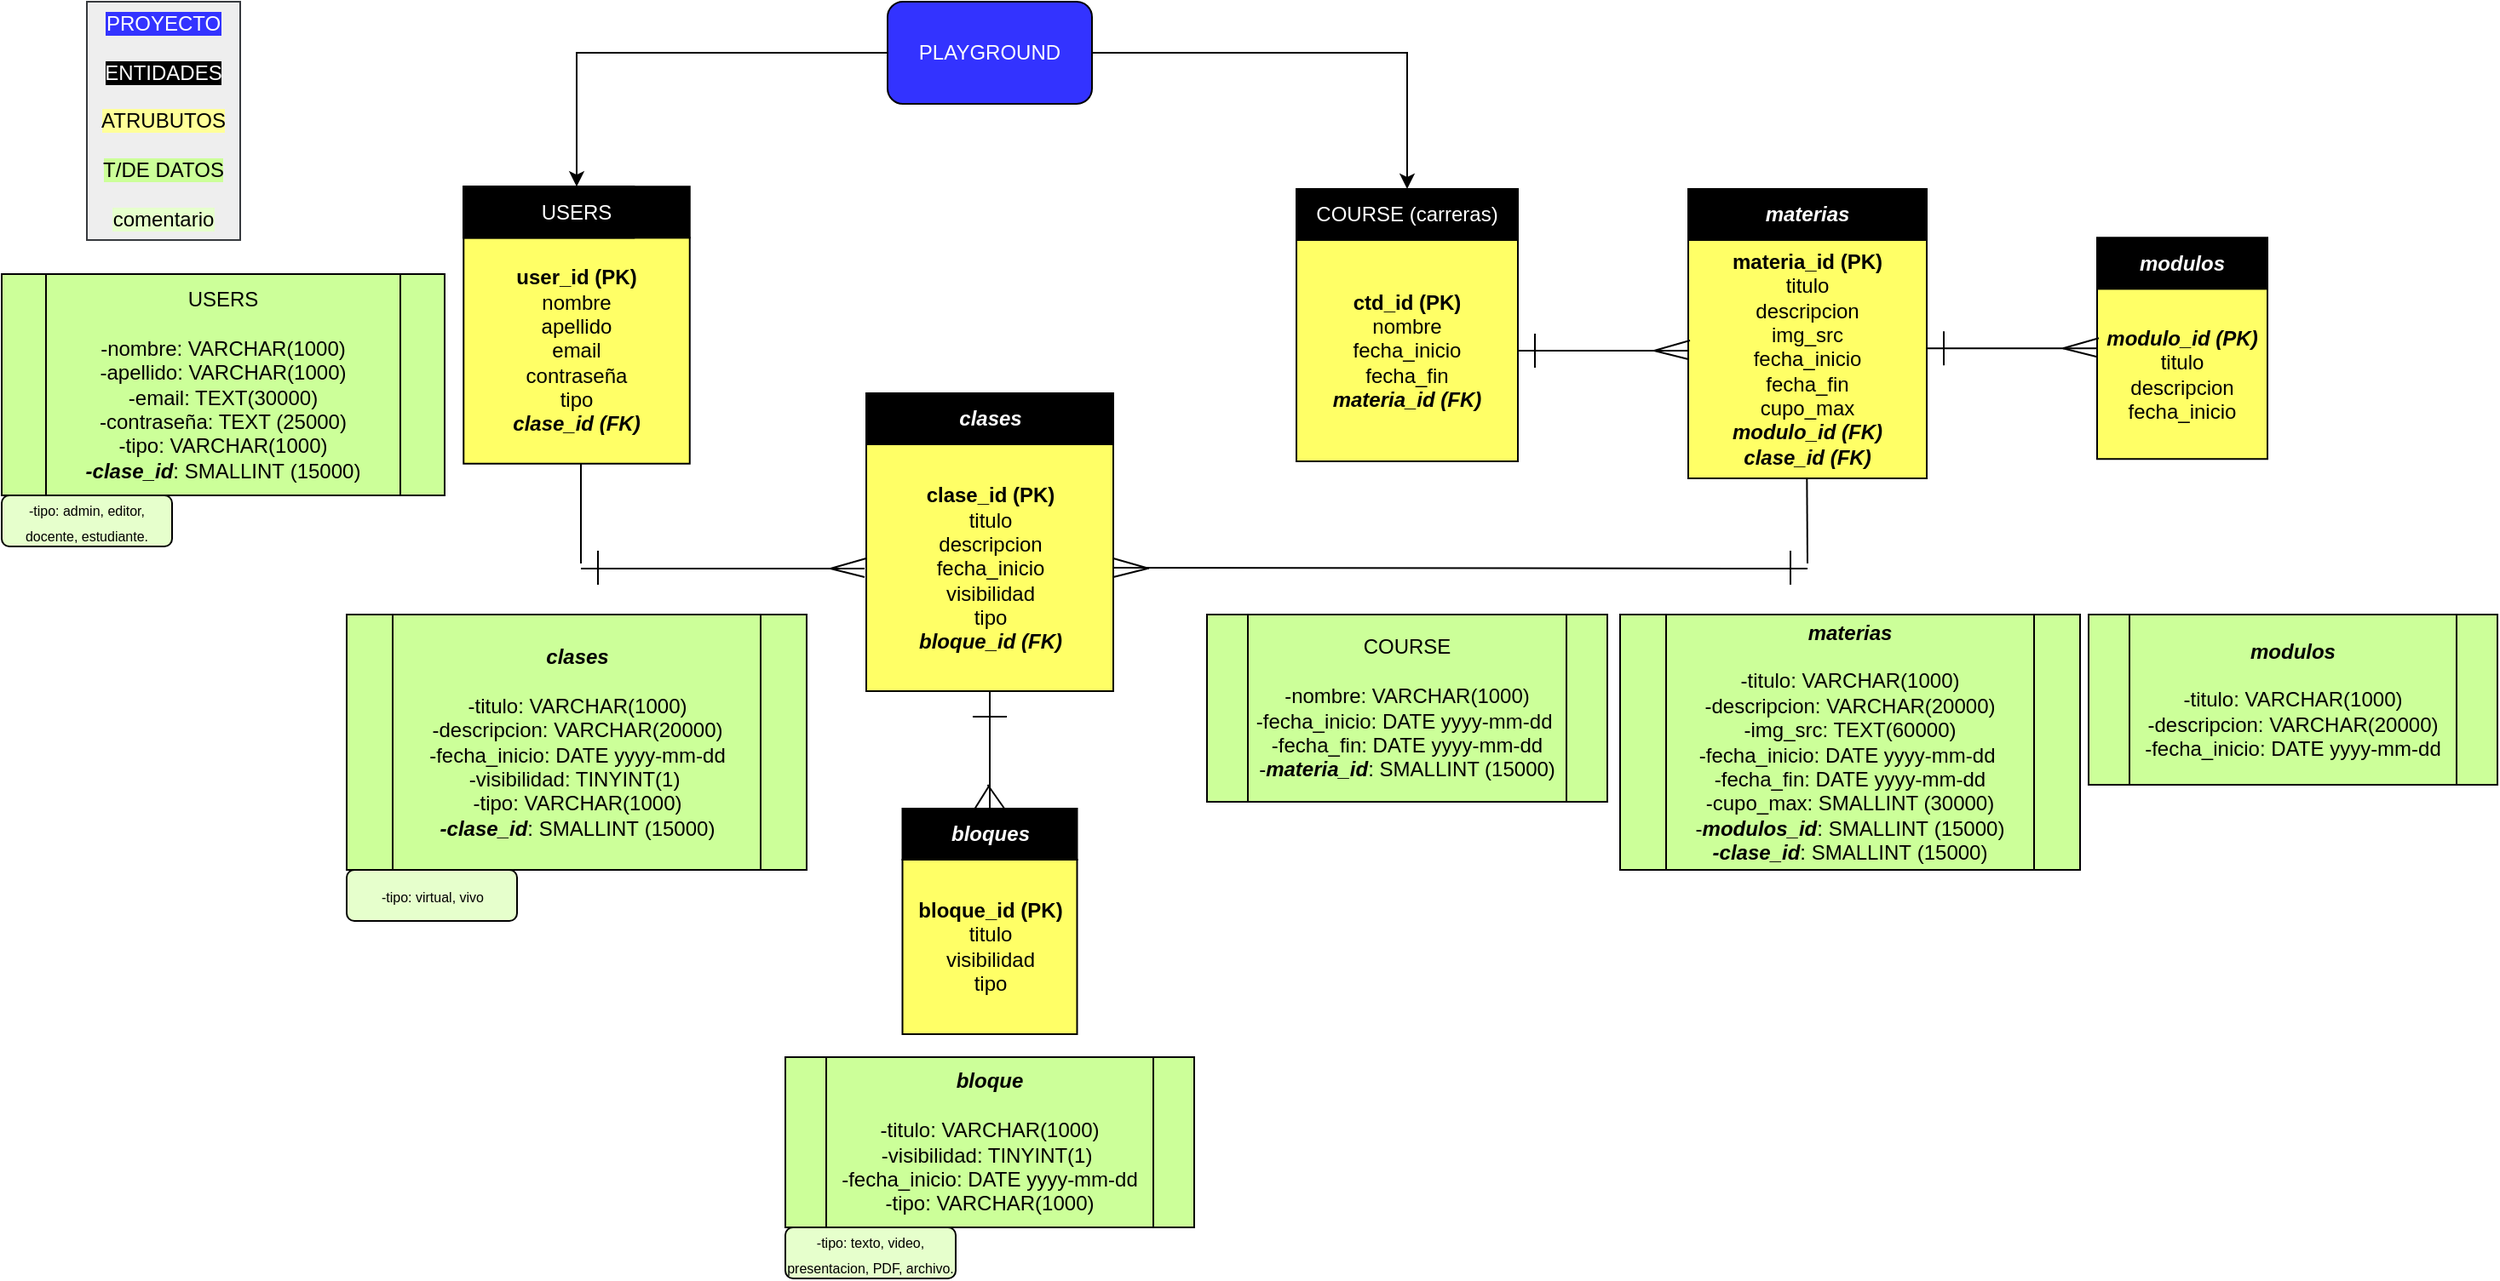 <mxfile version="21.3.2" type="device">
  <diagram id="R2lEEEUBdFMjLlhIrx00" name="Page-1">
    <mxGraphModel dx="2489" dy="946" grid="1" gridSize="10" guides="1" tooltips="1" connect="1" arrows="1" fold="1" page="1" pageScale="1" pageWidth="850" pageHeight="1100" math="0" shadow="0" extFonts="Permanent Marker^https://fonts.googleapis.com/css?family=Permanent+Marker">
      <root>
        <mxCell id="0" />
        <mxCell id="1" parent="0" />
        <mxCell id="lLJdgnJJoL9TD7sB1QLU-60" value="" style="endArrow=none;html=1;rounded=0;" edge="1" parent="1">
          <mxGeometry width="50" height="50" relative="1" as="geometry">
            <mxPoint x="550" y="486" as="sourcePoint" />
            <mxPoint x="538.75" y="470" as="targetPoint" />
          </mxGeometry>
        </mxCell>
        <mxCell id="lLJdgnJJoL9TD7sB1QLU-61" value="" style="endArrow=none;html=1;rounded=0;" edge="1" parent="1">
          <mxGeometry width="50" height="50" relative="1" as="geometry">
            <mxPoint x="530" y="486" as="sourcePoint" />
            <mxPoint x="540" y="470" as="targetPoint" />
          </mxGeometry>
        </mxCell>
        <mxCell id="xq6nGgoOThn_Jq3hT99E-76" style="edgeStyle=orthogonalEdgeStyle;rounded=0;orthogonalLoop=1;jettySize=auto;html=1;entryX=0.5;entryY=0;entryDx=0;entryDy=0;" parent="1" source="xq6nGgoOThn_Jq3hT99E-3" target="b5GPZ_7nPMZYBc7M1eJh-21" edge="1">
          <mxGeometry relative="1" as="geometry">
            <mxPoint x="310" y="100" as="targetPoint" />
          </mxGeometry>
        </mxCell>
        <mxCell id="xq6nGgoOThn_Jq3hT99E-77" style="edgeStyle=orthogonalEdgeStyle;rounded=0;orthogonalLoop=1;jettySize=auto;html=1;entryX=0.5;entryY=0;entryDx=0;entryDy=0;" parent="1" source="xq6nGgoOThn_Jq3hT99E-3" target="b5GPZ_7nPMZYBc7M1eJh-25" edge="1">
          <mxGeometry relative="1" as="geometry">
            <mxPoint x="770" y="100" as="targetPoint" />
          </mxGeometry>
        </mxCell>
        <mxCell id="xq6nGgoOThn_Jq3hT99E-3" value="&lt;font color=&quot;#ffffff&quot;&gt;PLAYGROUND&lt;/font&gt;" style="rounded=1;whiteSpace=wrap;html=1;fillColor=#3333FF;" parent="1" vertex="1">
          <mxGeometry x="480" y="10" width="120" height="60" as="geometry" />
        </mxCell>
        <mxCell id="b5GPZ_7nPMZYBc7M1eJh-7" style="edgeStyle=orthogonalEdgeStyle;rounded=0;orthogonalLoop=1;jettySize=auto;html=1;" parent="1" target="xq6nGgoOThn_Jq3hT99E-103" edge="1">
          <mxGeometry relative="1" as="geometry">
            <mxPoint x="795" y="150" as="sourcePoint" />
          </mxGeometry>
        </mxCell>
        <mxCell id="xq6nGgoOThn_Jq3hT99E-90" value="&lt;b&gt;user_id (PK)&lt;br&gt;&lt;/b&gt;nombre&lt;br&gt;apellido&lt;br&gt;email&lt;br&gt;contraseña&lt;br&gt;tipo&lt;br&gt;&lt;i&gt;&lt;b&gt;clase_id (FK)&lt;/b&gt;&lt;/i&gt;" style="whiteSpace=wrap;html=1;aspect=fixed;fillColor=#FFFF66;" parent="1" vertex="1">
          <mxGeometry x="231.13" y="148.62" width="132.75" height="132.75" as="geometry" />
        </mxCell>
        <mxCell id="xq6nGgoOThn_Jq3hT99E-91" value="EDITORES" style="rounded=0;whiteSpace=wrap;html=1;" parent="1" vertex="1">
          <mxGeometry x="231.13" y="118.62" width="100" height="30" as="geometry" />
        </mxCell>
        <mxCell id="xq6nGgoOThn_Jq3hT99E-103" value="&lt;b&gt;ctd_id (PK)&lt;/b&gt;&lt;br&gt;nombre&lt;br&gt;fecha_inicio&lt;br&gt;fecha_fin&lt;br&gt;&lt;b&gt;&lt;i&gt;materia_id (FK)&lt;/i&gt;&lt;/b&gt;" style="whiteSpace=wrap;html=1;aspect=fixed;fillColor=#FFFF66;" parent="1" vertex="1">
          <mxGeometry x="720" y="150" width="130" height="130" as="geometry" />
        </mxCell>
        <mxCell id="xq6nGgoOThn_Jq3hT99E-107" value="&lt;b&gt;materia_id (PK)&lt;/b&gt;&lt;br&gt;titulo&lt;br&gt;descripcion&lt;br&gt;img_src&lt;br&gt;fecha_inicio&lt;br&gt;fecha_fin&lt;br&gt;cupo_max&lt;br&gt;&lt;b&gt;&lt;i&gt;modulo_id (FK)&lt;br&gt;clase_id (FK)&lt;br&gt;&lt;/i&gt;&lt;/b&gt;" style="whiteSpace=wrap;html=1;aspect=fixed;fillColor=#FFFF66;" parent="1" vertex="1">
          <mxGeometry x="950" y="150" width="140" height="140" as="geometry" />
        </mxCell>
        <mxCell id="xq6nGgoOThn_Jq3hT99E-113" value="&lt;i&gt;&lt;b&gt;modulo_id (PK)&lt;/b&gt;&lt;/i&gt;&lt;br&gt;titulo&lt;br&gt;descripcion&lt;br&gt;fecha_inicio" style="whiteSpace=wrap;html=1;aspect=fixed;fillColor=#FFFF66;" parent="1" vertex="1">
          <mxGeometry x="1190" y="178.62" width="100" height="100" as="geometry" />
        </mxCell>
        <mxCell id="b5GPZ_7nPMZYBc7M1eJh-5" value="USERS&lt;br&gt;&lt;br&gt;-nombre: VARCHAR(1000)&lt;br&gt;-apellido: VARCHAR(1000)&lt;br&gt;-email: TEXT(30000)&lt;br&gt;-contraseña: TEXT (25000)&lt;br&gt;-tipo: VARCHAR(1000)&lt;br&gt;&lt;i style=&quot;border-color: var(--border-color);&quot;&gt;&lt;b style=&quot;border-color: var(--border-color);&quot;&gt;-clase&lt;/b&gt;&lt;/i&gt;&lt;i style=&quot;border-color: var(--border-color); font-weight: bold;&quot;&gt;_id&lt;/i&gt;: SMALLINT&amp;nbsp;(15000)" style="shape=process;whiteSpace=wrap;html=1;backgroundOutline=1;fillColor=#CCFF99;" parent="1" vertex="1">
          <mxGeometry x="-40" y="170" width="260" height="130" as="geometry" />
        </mxCell>
        <mxCell id="b5GPZ_7nPMZYBc7M1eJh-6" value="COURSE&lt;br&gt;&lt;br&gt;-nombre: VARCHAR(1000)&lt;br&gt;-fecha_inicio: DATE yyyy-mm-dd&amp;nbsp;&lt;br&gt;-fecha_fin: DATE yyyy-mm-dd&lt;br&gt;-&lt;i&gt;&lt;b&gt;materia_id&lt;/b&gt;&lt;/i&gt;: SMALLINT (15000)" style="shape=process;whiteSpace=wrap;html=1;backgroundOutline=1;fillColor=#CCFF99;" parent="1" vertex="1">
          <mxGeometry x="667.5" y="370" width="235" height="110" as="geometry" />
        </mxCell>
        <mxCell id="b5GPZ_7nPMZYBc7M1eJh-11" value="&lt;i style=&quot;background-color: initial;&quot;&gt;&lt;b&gt;materias&lt;/b&gt;&lt;/i&gt;&lt;br&gt;&lt;br&gt;&lt;span style=&quot;background-color: initial;&quot;&gt;-titulo: VARCHAR(1000)&lt;/span&gt;&lt;br&gt;&lt;span style=&quot;background-color: initial;&quot;&gt;-descripcion: VARCHAR(20000)&lt;/span&gt;&lt;br&gt;&lt;span style=&quot;background-color: initial;&quot;&gt;-img_src: TEXT(60000)&lt;/span&gt;&lt;br&gt;&lt;span style=&quot;background-color: initial;&quot;&gt;-fecha_inicio: DATE yyyy-mm-dd&amp;nbsp;&lt;/span&gt;&lt;br&gt;&lt;span style=&quot;background-color: initial;&quot;&gt;-fecha_fin: DATE yyyy-mm-dd&lt;/span&gt;&lt;br&gt;&lt;span style=&quot;background-color: initial;&quot;&gt;-cupo_max: SMALLINT (30000)&lt;/span&gt;&lt;br&gt;&lt;span style=&quot;background-color: initial;&quot;&gt;-&lt;/span&gt;&lt;i style=&quot;background-color: initial; font-weight: bold;&quot;&gt;modulos_id&lt;/i&gt;&lt;span style=&quot;background-color: initial;&quot;&gt;:&amp;nbsp;&lt;/span&gt;SMALLINT&amp;nbsp;(15000)&lt;br&gt;&lt;i style=&quot;background-color: initial;&quot;&gt;&lt;b&gt;-clase&lt;/b&gt;&lt;/i&gt;&lt;i style=&quot;background-color: initial; border-color: var(--border-color); font-weight: bold;&quot;&gt;_id&lt;/i&gt;&lt;span style=&quot;background-color: initial;&quot;&gt;:&amp;nbsp;&lt;/span&gt;SMALLINT&amp;nbsp;(15000)" style="shape=process;whiteSpace=wrap;html=1;backgroundOutline=1;fillColor=#CCFF99;" parent="1" vertex="1">
          <mxGeometry x="910" y="370" width="270" height="150" as="geometry" />
        </mxCell>
        <mxCell id="b5GPZ_7nPMZYBc7M1eJh-13" value="&lt;b&gt;&lt;i&gt;modulos&lt;/i&gt;&lt;/b&gt;&lt;br&gt;&lt;br&gt;-titulo: VARCHAR(1000)&lt;br&gt;-descripcion: VARCHAR(20000)&lt;br&gt;-fecha_inicio: DATE yyyy-mm-dd" style="shape=process;whiteSpace=wrap;html=1;backgroundOutline=1;fillColor=#CCFF99;" parent="1" vertex="1">
          <mxGeometry x="1185" y="370" width="240" height="100" as="geometry" />
        </mxCell>
        <mxCell id="b5GPZ_7nPMZYBc7M1eJh-14" value="&lt;b&gt;&lt;i&gt;&lt;font color=&quot;#ffffff&quot;&gt;modulos&lt;/font&gt;&lt;/i&gt;&lt;/b&gt;" style="rounded=0;whiteSpace=wrap;html=1;fillColor=#000000;" parent="1" vertex="1">
          <mxGeometry x="1190" y="148.62" width="100" height="30" as="geometry" />
        </mxCell>
        <mxCell id="b5GPZ_7nPMZYBc7M1eJh-15" value="&lt;b&gt;&lt;i&gt;&lt;font color=&quot;#ffffff&quot;&gt;materias&lt;/font&gt;&lt;/i&gt;&lt;/b&gt;" style="rounded=0;whiteSpace=wrap;html=1;fillColor=#000000;" parent="1" vertex="1">
          <mxGeometry x="950" y="120" width="140" height="30" as="geometry" />
        </mxCell>
        <mxCell id="b5GPZ_7nPMZYBc7M1eJh-19" value="EDITORES" style="rounded=0;whiteSpace=wrap;html=1;" parent="1" vertex="1">
          <mxGeometry x="231.13" y="118.62" width="100" height="30" as="geometry" />
        </mxCell>
        <mxCell id="b5GPZ_7nPMZYBc7M1eJh-21" value="&lt;font style=&quot;background-color: rgb(0, 0, 0);&quot; color=&quot;#ffffff&quot;&gt;USERS&lt;/font&gt;" style="rounded=0;whiteSpace=wrap;html=1;fillColor=#000000;" parent="1" vertex="1">
          <mxGeometry x="231.13" y="118.62" width="132.75" height="30" as="geometry" />
        </mxCell>
        <mxCell id="b5GPZ_7nPMZYBc7M1eJh-25" value="&lt;font color=&quot;#ffffff&quot;&gt;COURSE (carreras)&lt;/font&gt;" style="rounded=0;whiteSpace=wrap;html=1;fillColor=#000000;" parent="1" vertex="1">
          <mxGeometry x="720" y="120" width="130" height="30" as="geometry" />
        </mxCell>
        <mxCell id="b5GPZ_7nPMZYBc7M1eJh-26" value="&lt;span style=&quot;background-color: rgb(51, 51, 255);&quot;&gt;&lt;font color=&quot;#ffffff&quot;&gt;PROYECTO&lt;br&gt;&lt;/font&gt;&lt;/span&gt;&lt;br&gt;&lt;span style=&quot;background-color: rgb(0, 0, 0);&quot;&gt;&lt;font color=&quot;#ffffff&quot;&gt;ENTIDADES&lt;br&gt;&lt;/font&gt;&lt;/span&gt;&lt;br&gt;&lt;span style=&quot;background-color: rgb(255, 255, 153);&quot;&gt;ATRUBUTOS&lt;br&gt;&lt;/span&gt;&lt;br&gt;&lt;span style=&quot;background-color: rgb(204, 255, 153);&quot;&gt;T/DE DATOS&lt;/span&gt;&lt;br&gt;&lt;br&gt;&lt;span style=&quot;background-color: rgb(230, 255, 204);&quot;&gt;comentario&lt;/span&gt;" style="rounded=0;whiteSpace=wrap;html=1;fillColor=#eeeeee;strokeColor=#36393d;" parent="1" vertex="1">
          <mxGeometry x="10" y="10" width="90" height="140" as="geometry" />
        </mxCell>
        <mxCell id="b5GPZ_7nPMZYBc7M1eJh-29" value="&lt;span style=&quot;font-size: 8px;&quot;&gt;-tipo: admin, editor, docente, estudiante.&lt;/span&gt;" style="rounded=1;whiteSpace=wrap;html=1;fillColor=#E6FFCC;" parent="1" vertex="1">
          <mxGeometry x="-40" y="300" width="100" height="30" as="geometry" />
        </mxCell>
        <mxCell id="lLJdgnJJoL9TD7sB1QLU-13" value="" style="endArrow=none;html=1;rounded=0;entryX=0;entryY=0.5;entryDx=0;entryDy=0;exitX=1;exitY=0.5;exitDx=0;exitDy=0;" edge="1" parent="1">
          <mxGeometry width="50" height="50" relative="1" as="geometry">
            <mxPoint x="1090" y="213.62" as="sourcePoint" />
            <mxPoint x="1190" y="213.62" as="targetPoint" />
          </mxGeometry>
        </mxCell>
        <mxCell id="lLJdgnJJoL9TD7sB1QLU-14" value="" style="endArrow=none;html=1;rounded=0;entryX=0.006;entryY=0.452;entryDx=0;entryDy=0;entryPerimeter=0;" edge="1" parent="1">
          <mxGeometry width="50" height="50" relative="1" as="geometry">
            <mxPoint x="1170" y="213.62" as="sourcePoint" />
            <mxPoint x="1191" y="207.62" as="targetPoint" />
          </mxGeometry>
        </mxCell>
        <mxCell id="lLJdgnJJoL9TD7sB1QLU-15" value="" style="endArrow=none;html=1;rounded=0;" edge="1" parent="1">
          <mxGeometry width="50" height="50" relative="1" as="geometry">
            <mxPoint x="1170" y="213.62" as="sourcePoint" />
            <mxPoint x="1190" y="218.62" as="targetPoint" />
          </mxGeometry>
        </mxCell>
        <mxCell id="lLJdgnJJoL9TD7sB1QLU-16" value="" style="endArrow=none;html=1;rounded=0;" edge="1" parent="1">
          <mxGeometry width="50" height="50" relative="1" as="geometry">
            <mxPoint x="1100" y="203.62" as="sourcePoint" />
            <mxPoint x="1100" y="223.62" as="targetPoint" />
            <Array as="points" />
          </mxGeometry>
        </mxCell>
        <mxCell id="lLJdgnJJoL9TD7sB1QLU-17" style="edgeStyle=orthogonalEdgeStyle;rounded=0;orthogonalLoop=1;jettySize=auto;html=1;" edge="1" parent="1" target="lLJdgnJJoL9TD7sB1QLU-18">
          <mxGeometry relative="1" as="geometry">
            <mxPoint x="542.5" y="270" as="sourcePoint" />
          </mxGeometry>
        </mxCell>
        <mxCell id="lLJdgnJJoL9TD7sB1QLU-18" value="&lt;b&gt;clase_id (PK)&lt;/b&gt;&lt;br&gt;titulo&lt;br&gt;descripcion&lt;br&gt;fecha_inicio&lt;br&gt;visibilidad&lt;br&gt;tipo&lt;br&gt;&lt;b&gt;&lt;i&gt;bloque_id (FK)&lt;/i&gt;&lt;/b&gt;" style="whiteSpace=wrap;html=1;aspect=fixed;fillColor=#FFFF66;" vertex="1" parent="1">
          <mxGeometry x="467.5" y="270" width="145" height="145" as="geometry" />
        </mxCell>
        <mxCell id="lLJdgnJJoL9TD7sB1QLU-19" value="&lt;font color=&quot;#ffffff&quot;&gt;&lt;i&gt;&lt;b&gt;clases&lt;/b&gt;&lt;/i&gt;&lt;/font&gt;" style="rounded=0;whiteSpace=wrap;html=1;fillColor=#000000;" vertex="1" parent="1">
          <mxGeometry x="467.5" y="240" width="145" height="30" as="geometry" />
        </mxCell>
        <mxCell id="lLJdgnJJoL9TD7sB1QLU-27" value="" style="endArrow=none;html=1;rounded=0;entryX=0;entryY=0.5;entryDx=0;entryDy=0;exitX=1;exitY=0.5;exitDx=0;exitDy=0;" edge="1" parent="1">
          <mxGeometry width="50" height="50" relative="1" as="geometry">
            <mxPoint x="850" y="215" as="sourcePoint" />
            <mxPoint x="950" y="215" as="targetPoint" />
          </mxGeometry>
        </mxCell>
        <mxCell id="lLJdgnJJoL9TD7sB1QLU-28" value="" style="endArrow=none;html=1;rounded=0;entryX=0.006;entryY=0.452;entryDx=0;entryDy=0;entryPerimeter=0;" edge="1" parent="1">
          <mxGeometry width="50" height="50" relative="1" as="geometry">
            <mxPoint x="930" y="215" as="sourcePoint" />
            <mxPoint x="951" y="209" as="targetPoint" />
          </mxGeometry>
        </mxCell>
        <mxCell id="lLJdgnJJoL9TD7sB1QLU-29" value="" style="endArrow=none;html=1;rounded=0;" edge="1" parent="1">
          <mxGeometry width="50" height="50" relative="1" as="geometry">
            <mxPoint x="930" y="215" as="sourcePoint" />
            <mxPoint x="950" y="220" as="targetPoint" />
          </mxGeometry>
        </mxCell>
        <mxCell id="lLJdgnJJoL9TD7sB1QLU-30" value="" style="endArrow=none;html=1;rounded=0;" edge="1" parent="1">
          <mxGeometry width="50" height="50" relative="1" as="geometry">
            <mxPoint x="860" y="205" as="sourcePoint" />
            <mxPoint x="860" y="225" as="targetPoint" />
            <Array as="points" />
          </mxGeometry>
        </mxCell>
        <mxCell id="lLJdgnJJoL9TD7sB1QLU-32" value="" style="endArrow=none;html=1;rounded=0;" edge="1" parent="1">
          <mxGeometry width="50" height="50" relative="1" as="geometry">
            <mxPoint x="300" y="340" as="sourcePoint" />
            <mxPoint x="300" y="281.37" as="targetPoint" />
          </mxGeometry>
        </mxCell>
        <mxCell id="lLJdgnJJoL9TD7sB1QLU-33" value="" style="endArrow=none;html=1;rounded=0;entryX=0;entryY=0.5;entryDx=0;entryDy=0;" edge="1" parent="1">
          <mxGeometry width="50" height="50" relative="1" as="geometry">
            <mxPoint x="300" y="343" as="sourcePoint" />
            <mxPoint x="466.5" y="343" as="targetPoint" />
          </mxGeometry>
        </mxCell>
        <mxCell id="lLJdgnJJoL9TD7sB1QLU-34" value="" style="endArrow=none;html=1;rounded=0;entryX=0.006;entryY=0.452;entryDx=0;entryDy=0;entryPerimeter=0;" edge="1" parent="1">
          <mxGeometry width="50" height="50" relative="1" as="geometry">
            <mxPoint x="446.5" y="343" as="sourcePoint" />
            <mxPoint x="467.5" y="337" as="targetPoint" />
          </mxGeometry>
        </mxCell>
        <mxCell id="lLJdgnJJoL9TD7sB1QLU-35" value="" style="endArrow=none;html=1;rounded=0;" edge="1" parent="1">
          <mxGeometry width="50" height="50" relative="1" as="geometry">
            <mxPoint x="446.5" y="343" as="sourcePoint" />
            <mxPoint x="466.5" y="348" as="targetPoint" />
          </mxGeometry>
        </mxCell>
        <mxCell id="lLJdgnJJoL9TD7sB1QLU-50" value="" style="endArrow=none;html=1;rounded=0;" edge="1" parent="1">
          <mxGeometry width="50" height="50" relative="1" as="geometry">
            <mxPoint x="310" y="332.5" as="sourcePoint" />
            <mxPoint x="310" y="352.5" as="targetPoint" />
            <Array as="points">
              <mxPoint x="310" y="342.5" />
            </Array>
          </mxGeometry>
        </mxCell>
        <mxCell id="lLJdgnJJoL9TD7sB1QLU-52" value="" style="endArrow=none;html=1;rounded=0;" edge="1" parent="1">
          <mxGeometry width="50" height="50" relative="1" as="geometry">
            <mxPoint x="1020" y="340" as="sourcePoint" />
            <mxPoint x="1019.66" y="290" as="targetPoint" />
          </mxGeometry>
        </mxCell>
        <mxCell id="lLJdgnJJoL9TD7sB1QLU-53" value="" style="endArrow=none;html=1;rounded=0;exitX=1;exitY=0.5;exitDx=0;exitDy=0;" edge="1" parent="1" source="lLJdgnJJoL9TD7sB1QLU-18">
          <mxGeometry width="50" height="50" relative="1" as="geometry">
            <mxPoint x="630" y="350" as="sourcePoint" />
            <mxPoint x="1020" y="343" as="targetPoint" />
          </mxGeometry>
        </mxCell>
        <mxCell id="lLJdgnJJoL9TD7sB1QLU-54" value="" style="endArrow=none;html=1;rounded=0;entryX=0.006;entryY=0.452;entryDx=0;entryDy=0;entryPerimeter=0;" edge="1" parent="1">
          <mxGeometry width="50" height="50" relative="1" as="geometry">
            <mxPoint x="633.5" y="343" as="sourcePoint" />
            <mxPoint x="612.5" y="337" as="targetPoint" />
          </mxGeometry>
        </mxCell>
        <mxCell id="lLJdgnJJoL9TD7sB1QLU-55" value="" style="endArrow=none;html=1;rounded=0;" edge="1" parent="1">
          <mxGeometry width="50" height="50" relative="1" as="geometry">
            <mxPoint x="632.5" y="343" as="sourcePoint" />
            <mxPoint x="612.5" y="348" as="targetPoint" />
          </mxGeometry>
        </mxCell>
        <mxCell id="lLJdgnJJoL9TD7sB1QLU-56" value="" style="endArrow=none;html=1;rounded=0;" edge="1" parent="1">
          <mxGeometry width="50" height="50" relative="1" as="geometry">
            <mxPoint x="1010" y="332.5" as="sourcePoint" />
            <mxPoint x="1010" y="352.5" as="targetPoint" />
            <Array as="points">
              <mxPoint x="1010" y="342.5" />
            </Array>
          </mxGeometry>
        </mxCell>
        <mxCell id="lLJdgnJJoL9TD7sB1QLU-57" style="edgeStyle=orthogonalEdgeStyle;rounded=0;orthogonalLoop=1;jettySize=auto;html=1;" edge="1" parent="1" target="lLJdgnJJoL9TD7sB1QLU-58">
          <mxGeometry relative="1" as="geometry">
            <mxPoint x="563.75" y="514" as="sourcePoint" />
          </mxGeometry>
        </mxCell>
        <mxCell id="lLJdgnJJoL9TD7sB1QLU-58" value="&lt;b&gt;bloque_id (PK)&lt;/b&gt;&lt;br&gt;titulo&lt;br&gt;visibilidad&lt;br&gt;tipo" style="whiteSpace=wrap;html=1;aspect=fixed;fillColor=#FFFF66;" vertex="1" parent="1">
          <mxGeometry x="488.75" y="514" width="102.5" height="102.5" as="geometry" />
        </mxCell>
        <mxCell id="lLJdgnJJoL9TD7sB1QLU-59" value="&lt;font color=&quot;#ffffff&quot;&gt;&lt;i&gt;&lt;b&gt;bloques&lt;/b&gt;&lt;/i&gt;&lt;/font&gt;" style="rounded=0;whiteSpace=wrap;html=1;fillColor=#000000;" vertex="1" parent="1">
          <mxGeometry x="488.75" y="484" width="102.5" height="30" as="geometry" />
        </mxCell>
        <mxCell id="lLJdgnJJoL9TD7sB1QLU-64" value="&lt;span style=&quot;font-size: 8px;&quot;&gt;-tipo: texto, video, presentacion, PDF, archivo.&lt;/span&gt;" style="rounded=1;whiteSpace=wrap;html=1;fillColor=#E6FFCC;" vertex="1" parent="1">
          <mxGeometry x="420" y="730" width="100" height="30" as="geometry" />
        </mxCell>
        <mxCell id="lLJdgnJJoL9TD7sB1QLU-65" value="&lt;span style=&quot;font-size: 8px;&quot;&gt;-tipo: virtual, vivo&lt;/span&gt;" style="rounded=1;whiteSpace=wrap;html=1;fillColor=#E6FFCC;" vertex="1" parent="1">
          <mxGeometry x="162.5" y="520" width="100" height="30" as="geometry" />
        </mxCell>
        <mxCell id="lLJdgnJJoL9TD7sB1QLU-66" value="" style="endArrow=none;html=1;rounded=0;exitX=0.5;exitY=1;exitDx=0;exitDy=0;" edge="1" parent="1" source="lLJdgnJJoL9TD7sB1QLU-18">
          <mxGeometry width="50" height="50" relative="1" as="geometry">
            <mxPoint x="539.71" y="450" as="sourcePoint" />
            <mxPoint x="540" y="490" as="targetPoint" />
          </mxGeometry>
        </mxCell>
        <mxCell id="lLJdgnJJoL9TD7sB1QLU-67" value="" style="endArrow=none;html=1;rounded=0;" edge="1" parent="1">
          <mxGeometry width="50" height="50" relative="1" as="geometry">
            <mxPoint x="550" y="430" as="sourcePoint" />
            <mxPoint x="530" y="430" as="targetPoint" />
            <Array as="points">
              <mxPoint x="530" y="430" />
            </Array>
          </mxGeometry>
        </mxCell>
        <mxCell id="lLJdgnJJoL9TD7sB1QLU-68" value="&lt;b&gt;&lt;i&gt;clases&lt;/i&gt;&lt;/b&gt;&lt;br&gt;&lt;br&gt;-titulo: VARCHAR(1000)&lt;br&gt;-descripcion: VARCHAR(20000)&lt;br&gt;-fecha_inicio: DATE yyyy-mm-dd&lt;br&gt;-visibilidad: TINYINT(1)&amp;nbsp;&lt;br&gt;-tipo: VARCHAR(1000)&lt;br&gt;&lt;i&gt;&lt;b&gt;-clase&lt;/b&gt;&lt;/i&gt;&lt;i style=&quot;border-color: var(--border-color); font-weight: bold;&quot;&gt;_id&lt;/i&gt;: SMALLINT&amp;nbsp;(15000)" style="shape=process;whiteSpace=wrap;html=1;backgroundOutline=1;fillColor=#CCFF99;" vertex="1" parent="1">
          <mxGeometry x="162.5" y="370" width="270" height="150" as="geometry" />
        </mxCell>
        <mxCell id="lLJdgnJJoL9TD7sB1QLU-69" value="&lt;b&gt;&lt;i&gt;bloque&lt;br&gt;&lt;/i&gt;&lt;/b&gt;&lt;br&gt;-titulo: VARCHAR(1000)&lt;br&gt;-visibilidad: TINYINT(1)&amp;nbsp;&lt;br&gt;-fecha_inicio: DATE yyyy-mm-dd&lt;br&gt;-tipo: VARCHAR(1000)" style="shape=process;whiteSpace=wrap;html=1;backgroundOutline=1;fillColor=#CCFF99;" vertex="1" parent="1">
          <mxGeometry x="420" y="630" width="240" height="100" as="geometry" />
        </mxCell>
      </root>
    </mxGraphModel>
  </diagram>
</mxfile>
